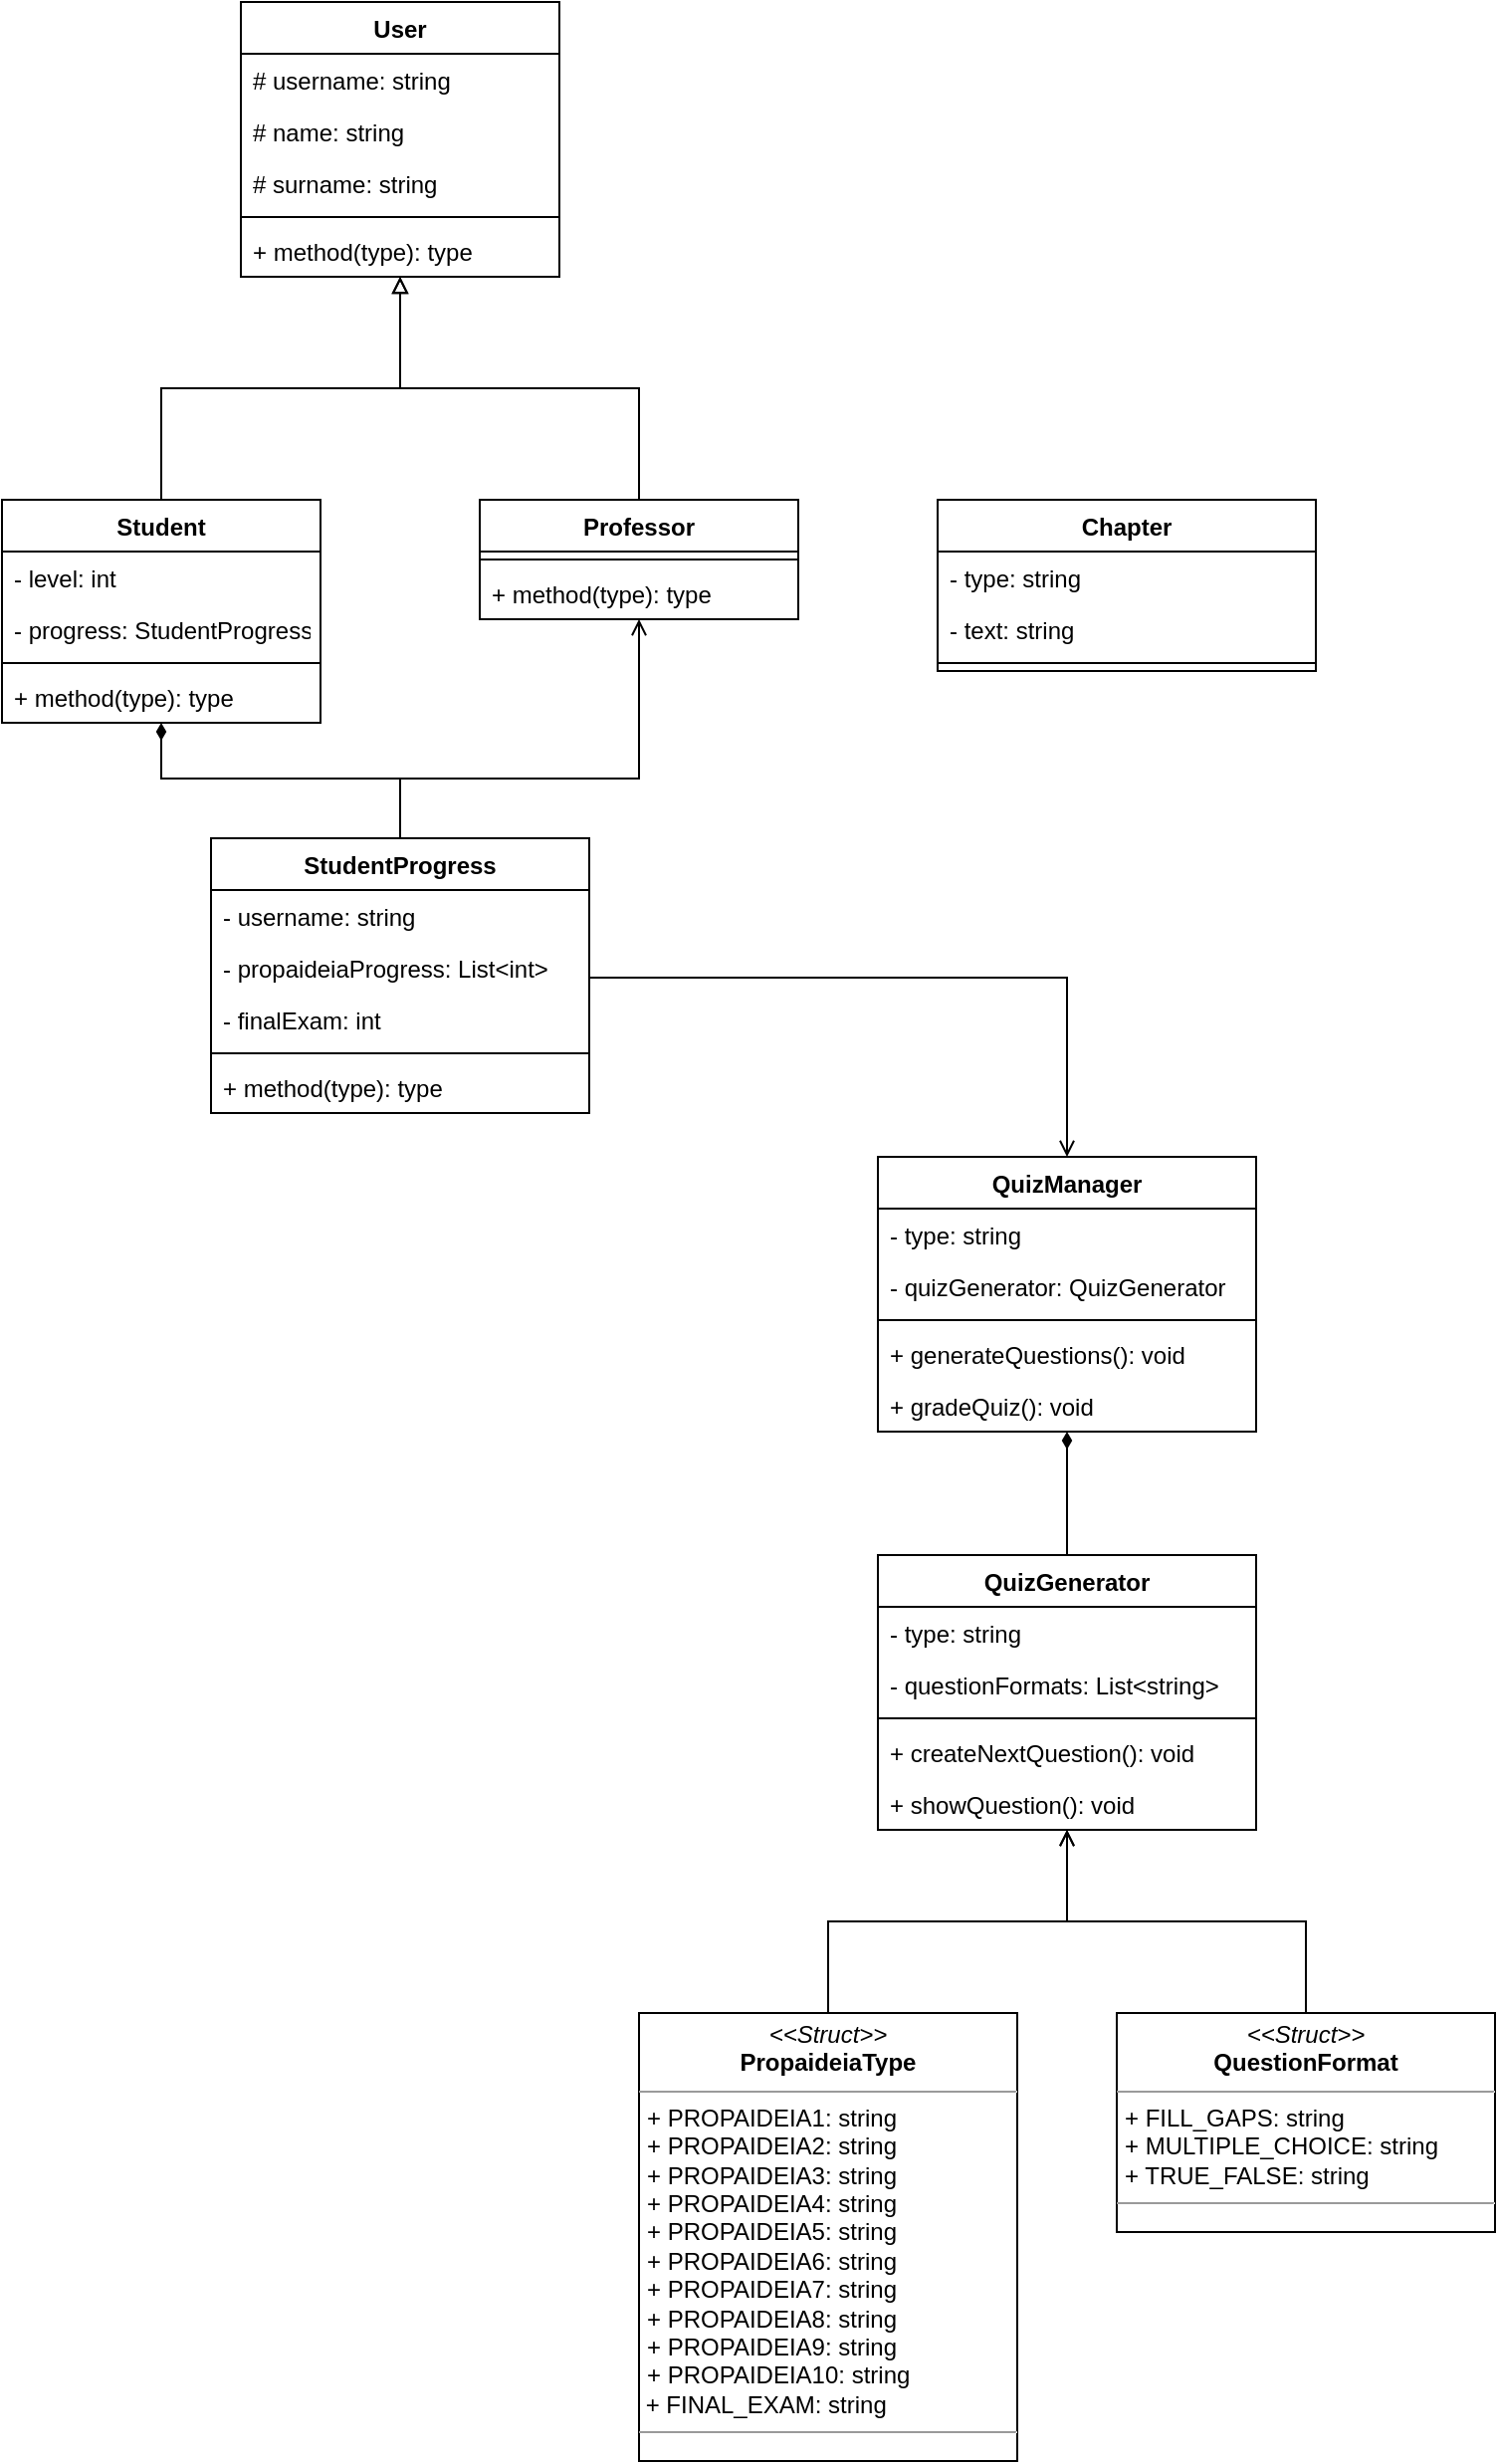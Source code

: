 <mxfile version="13.1.2" type="device"><diagram id="8R4pxFIFg6E5DNV9EoaP" name="Page-1"><mxGraphModel dx="1422" dy="762" grid="1" gridSize="10" guides="1" tooltips="1" connect="1" arrows="1" fold="1" page="1" pageScale="1" pageWidth="850" pageHeight="1100" math="0" shadow="0"><root><mxCell id="0"/><mxCell id="1" parent="0"/><mxCell id="NjzVKlOG0thsxFaobi8z-18" style="edgeStyle=orthogonalEdgeStyle;rounded=0;orthogonalLoop=1;jettySize=auto;html=1;exitX=0.5;exitY=0;exitDx=0;exitDy=0;endArrow=block;endFill=0;" parent="1" source="NjzVKlOG0thsxFaobi8z-5" target="NjzVKlOG0thsxFaobi8z-1" edge="1"><mxGeometry relative="1" as="geometry"/></mxCell><mxCell id="NjzVKlOG0thsxFaobi8z-19" style="edgeStyle=orthogonalEdgeStyle;rounded=0;orthogonalLoop=1;jettySize=auto;html=1;exitX=0.5;exitY=0;exitDx=0;exitDy=0;endArrow=block;endFill=0;" parent="1" source="NjzVKlOG0thsxFaobi8z-9" target="NjzVKlOG0thsxFaobi8z-1" edge="1"><mxGeometry relative="1" as="geometry"/></mxCell><mxCell id="NjzVKlOG0thsxFaobi8z-36" style="edgeStyle=orthogonalEdgeStyle;rounded=0;orthogonalLoop=1;jettySize=auto;html=1;exitX=0.5;exitY=0;exitDx=0;exitDy=0;endArrow=diamondThin;endFill=1;" parent="1" source="NjzVKlOG0thsxFaobi8z-20" target="NjzVKlOG0thsxFaobi8z-5" edge="1"><mxGeometry relative="1" as="geometry"><Array as="points"><mxPoint x="290" y="460"/><mxPoint x="170" y="460"/></Array></mxGeometry></mxCell><mxCell id="NjzVKlOG0thsxFaobi8z-37" style="edgeStyle=orthogonalEdgeStyle;rounded=0;orthogonalLoop=1;jettySize=auto;html=1;exitX=0.5;exitY=0;exitDx=0;exitDy=0;endArrow=open;endFill=0;" parent="1" source="NjzVKlOG0thsxFaobi8z-20" target="NjzVKlOG0thsxFaobi8z-9" edge="1"><mxGeometry relative="1" as="geometry"><Array as="points"><mxPoint x="290" y="460"/><mxPoint x="410" y="460"/></Array></mxGeometry></mxCell><mxCell id="NjzVKlOG0thsxFaobi8z-5" value="Student" style="swimlane;fontStyle=1;align=center;verticalAlign=top;childLayout=stackLayout;horizontal=1;startSize=26;horizontalStack=0;resizeParent=1;resizeParentMax=0;resizeLast=0;collapsible=1;marginBottom=0;" parent="1" vertex="1"><mxGeometry x="90" y="320" width="160" height="112" as="geometry"/></mxCell><mxCell id="NjzVKlOG0thsxFaobi8z-6" value="- level: int" style="text;strokeColor=none;fillColor=none;align=left;verticalAlign=top;spacingLeft=4;spacingRight=4;overflow=hidden;rotatable=0;points=[[0,0.5],[1,0.5]];portConstraint=eastwest;" parent="NjzVKlOG0thsxFaobi8z-5" vertex="1"><mxGeometry y="26" width="160" height="26" as="geometry"/></mxCell><mxCell id="NjzVKlOG0thsxFaobi8z-34" value="- progress: StudentProgress" style="text;strokeColor=none;fillColor=none;align=left;verticalAlign=top;spacingLeft=4;spacingRight=4;overflow=hidden;rotatable=0;points=[[0,0.5],[1,0.5]];portConstraint=eastwest;" parent="NjzVKlOG0thsxFaobi8z-5" vertex="1"><mxGeometry y="52" width="160" height="26" as="geometry"/></mxCell><mxCell id="NjzVKlOG0thsxFaobi8z-7" value="" style="line;strokeWidth=1;fillColor=none;align=left;verticalAlign=middle;spacingTop=-1;spacingLeft=3;spacingRight=3;rotatable=0;labelPosition=right;points=[];portConstraint=eastwest;" parent="NjzVKlOG0thsxFaobi8z-5" vertex="1"><mxGeometry y="78" width="160" height="8" as="geometry"/></mxCell><mxCell id="NjzVKlOG0thsxFaobi8z-8" value="+ method(type): type" style="text;strokeColor=none;fillColor=none;align=left;verticalAlign=top;spacingLeft=4;spacingRight=4;overflow=hidden;rotatable=0;points=[[0,0.5],[1,0.5]];portConstraint=eastwest;" parent="NjzVKlOG0thsxFaobi8z-5" vertex="1"><mxGeometry y="86" width="160" height="26" as="geometry"/></mxCell><mxCell id="NjzVKlOG0thsxFaobi8z-9" value="Professor" style="swimlane;fontStyle=1;align=center;verticalAlign=top;childLayout=stackLayout;horizontal=1;startSize=26;horizontalStack=0;resizeParent=1;resizeParentMax=0;resizeLast=0;collapsible=1;marginBottom=0;" parent="1" vertex="1"><mxGeometry x="330" y="320" width="160" height="60" as="geometry"/></mxCell><mxCell id="NjzVKlOG0thsxFaobi8z-11" value="" style="line;strokeWidth=1;fillColor=none;align=left;verticalAlign=middle;spacingTop=-1;spacingLeft=3;spacingRight=3;rotatable=0;labelPosition=right;points=[];portConstraint=eastwest;" parent="NjzVKlOG0thsxFaobi8z-9" vertex="1"><mxGeometry y="26" width="160" height="8" as="geometry"/></mxCell><mxCell id="NjzVKlOG0thsxFaobi8z-12" value="+ method(type): type" style="text;strokeColor=none;fillColor=none;align=left;verticalAlign=top;spacingLeft=4;spacingRight=4;overflow=hidden;rotatable=0;points=[[0,0.5],[1,0.5]];portConstraint=eastwest;" parent="NjzVKlOG0thsxFaobi8z-9" vertex="1"><mxGeometry y="34" width="160" height="26" as="geometry"/></mxCell><mxCell id="NjzVKlOG0thsxFaobi8z-49" style="edgeStyle=orthogonalEdgeStyle;rounded=0;orthogonalLoop=1;jettySize=auto;html=1;exitX=0.5;exitY=0;exitDx=0;exitDy=0;endArrow=open;endFill=0;" parent="1" source="NjzVKlOG0thsxFaobi8z-46" target="NjzVKlOG0thsxFaobi8z-38" edge="1"><mxGeometry relative="1" as="geometry"/></mxCell><mxCell id="NjzVKlOG0thsxFaobi8z-1" value="User" style="swimlane;fontStyle=1;align=center;verticalAlign=top;childLayout=stackLayout;horizontal=1;startSize=26;horizontalStack=0;resizeParent=1;resizeParentMax=0;resizeLast=0;collapsible=1;marginBottom=0;" parent="1" vertex="1"><mxGeometry x="210" y="70" width="160" height="138" as="geometry"/></mxCell><mxCell id="NjzVKlOG0thsxFaobi8z-2" value="# username: string" style="text;strokeColor=none;fillColor=none;align=left;verticalAlign=top;spacingLeft=4;spacingRight=4;overflow=hidden;rotatable=0;points=[[0,0.5],[1,0.5]];portConstraint=eastwest;" parent="NjzVKlOG0thsxFaobi8z-1" vertex="1"><mxGeometry y="26" width="160" height="26" as="geometry"/></mxCell><mxCell id="dYY1yFguc7FcrHTyrSl1-2" value="# name: string" style="text;strokeColor=none;fillColor=none;align=left;verticalAlign=top;spacingLeft=4;spacingRight=4;overflow=hidden;rotatable=0;points=[[0,0.5],[1,0.5]];portConstraint=eastwest;" vertex="1" parent="NjzVKlOG0thsxFaobi8z-1"><mxGeometry y="52" width="160" height="26" as="geometry"/></mxCell><mxCell id="dYY1yFguc7FcrHTyrSl1-3" value="# surname: string" style="text;strokeColor=none;fillColor=none;align=left;verticalAlign=top;spacingLeft=4;spacingRight=4;overflow=hidden;rotatable=0;points=[[0,0.5],[1,0.5]];portConstraint=eastwest;" vertex="1" parent="NjzVKlOG0thsxFaobi8z-1"><mxGeometry y="78" width="160" height="26" as="geometry"/></mxCell><mxCell id="NjzVKlOG0thsxFaobi8z-3" value="" style="line;strokeWidth=1;fillColor=none;align=left;verticalAlign=middle;spacingTop=-1;spacingLeft=3;spacingRight=3;rotatable=0;labelPosition=right;points=[];portConstraint=eastwest;" parent="NjzVKlOG0thsxFaobi8z-1" vertex="1"><mxGeometry y="104" width="160" height="8" as="geometry"/></mxCell><mxCell id="NjzVKlOG0thsxFaobi8z-4" value="+ method(type): type" style="text;strokeColor=none;fillColor=none;align=left;verticalAlign=top;spacingLeft=4;spacingRight=4;overflow=hidden;rotatable=0;points=[[0,0.5],[1,0.5]];portConstraint=eastwest;" parent="NjzVKlOG0thsxFaobi8z-1" vertex="1"><mxGeometry y="112" width="160" height="26" as="geometry"/></mxCell><mxCell id="NjzVKlOG0thsxFaobi8z-46" value="&lt;p style=&quot;margin: 0px ; margin-top: 4px ; text-align: center&quot;&gt;&lt;i&gt;&amp;lt;&amp;lt;Struct&amp;gt;&amp;gt;&lt;/i&gt;&lt;br&gt;&lt;span style=&quot;font-weight: 700&quot;&gt;PropaideiaType&lt;/span&gt;&lt;br&gt;&lt;/p&gt;&lt;hr size=&quot;1&quot;&gt;&lt;p style=&quot;margin: 0px ; margin-left: 4px&quot;&gt;+ PROPAIDEIA1: string&lt;/p&gt;&lt;p style=&quot;margin: 0px ; margin-left: 4px&quot;&gt;+ PROPAIDEIA2: string&lt;/p&gt;&lt;div&gt;&lt;p style=&quot;margin: 0px 0px 0px 4px&quot;&gt;+ PROPAIDEIA3: string&lt;/p&gt;&lt;/div&gt;&lt;div&gt;&lt;p style=&quot;margin: 0px 0px 0px 4px&quot;&gt;+ PROPAIDEIA4: string&lt;/p&gt;&lt;/div&gt;&lt;div&gt;&lt;p style=&quot;margin: 0px 0px 0px 4px&quot;&gt;+ PROPAIDEIA5: string&lt;/p&gt;&lt;/div&gt;&lt;div&gt;&lt;p style=&quot;margin: 0px 0px 0px 4px&quot;&gt;+ PROPAIDEIA6: string&lt;/p&gt;&lt;/div&gt;&lt;div&gt;&lt;p style=&quot;margin: 0px 0px 0px 4px&quot;&gt;+ PROPAIDEIA7: string&lt;/p&gt;&lt;/div&gt;&lt;div&gt;&lt;p style=&quot;margin: 0px 0px 0px 4px&quot;&gt;+ PROPAIDEIA8: string&lt;/p&gt;&lt;/div&gt;&lt;div&gt;&lt;p style=&quot;margin: 0px 0px 0px 4px&quot;&gt;+ PROPAIDEIA9: string&lt;/p&gt;&lt;/div&gt;&lt;div&gt;&lt;p style=&quot;margin: 0px 0px 0px 4px&quot;&gt;+ PROPAIDEIA10: string&lt;/p&gt;&lt;/div&gt;&lt;div&gt;&amp;nbsp;+ FINAL_EXAM: string&lt;/div&gt;&lt;hr size=&quot;1&quot;&gt;&lt;p style=&quot;margin: 0px ; margin-left: 4px&quot;&gt;&lt;br&gt;&lt;/p&gt;" style="verticalAlign=top;align=left;overflow=fill;fontSize=12;fontFamily=Helvetica;html=1;" parent="1" vertex="1"><mxGeometry x="410" y="1080" width="190" height="225" as="geometry"/></mxCell><mxCell id="NjzVKlOG0thsxFaobi8z-50" style="edgeStyle=orthogonalEdgeStyle;rounded=0;orthogonalLoop=1;jettySize=auto;html=1;exitX=0.5;exitY=0;exitDx=0;exitDy=0;endArrow=open;endFill=0;" parent="1" source="NjzVKlOG0thsxFaobi8z-48" target="NjzVKlOG0thsxFaobi8z-38" edge="1"><mxGeometry relative="1" as="geometry"/></mxCell><mxCell id="NjzVKlOG0thsxFaobi8z-48" value="&lt;p style=&quot;margin: 0px ; margin-top: 4px ; text-align: center&quot;&gt;&lt;i&gt;&amp;lt;&amp;lt;Struct&amp;gt;&amp;gt;&lt;/i&gt;&lt;br&gt;&lt;span style=&quot;font-weight: 700&quot;&gt;QuestionFormat&lt;/span&gt;&lt;br&gt;&lt;/p&gt;&lt;hr size=&quot;1&quot;&gt;&lt;p style=&quot;margin: 0px ; margin-left: 4px&quot;&gt;+ FILL_GAPS: string&lt;/p&gt;&lt;p style=&quot;margin: 0px ; margin-left: 4px&quot;&gt;+ MULTIPLE_CHOICE: string&lt;br&gt;&lt;/p&gt;&lt;p style=&quot;margin: 0px ; margin-left: 4px&quot;&gt;+ TRUE_FALSE: string&lt;br&gt;&lt;/p&gt;&lt;hr size=&quot;1&quot;&gt;&lt;p style=&quot;margin: 0px ; margin-left: 4px&quot;&gt;&lt;br&gt;&lt;/p&gt;" style="verticalAlign=top;align=left;overflow=fill;fontSize=12;fontFamily=Helvetica;html=1;" parent="1" vertex="1"><mxGeometry x="650" y="1080" width="190" height="110" as="geometry"/></mxCell><mxCell id="NjzVKlOG0thsxFaobi8z-58" style="edgeStyle=orthogonalEdgeStyle;rounded=0;orthogonalLoop=1;jettySize=auto;html=1;exitX=0.5;exitY=0;exitDx=0;exitDy=0;endArrow=diamondThin;endFill=1;" parent="1" source="NjzVKlOG0thsxFaobi8z-38" target="NjzVKlOG0thsxFaobi8z-52" edge="1"><mxGeometry relative="1" as="geometry"/></mxCell><mxCell id="NjzVKlOG0thsxFaobi8z-38" value="QuizGenerator" style="swimlane;fontStyle=1;align=center;verticalAlign=top;childLayout=stackLayout;horizontal=1;startSize=26;horizontalStack=0;resizeParent=1;resizeParentMax=0;resizeLast=0;collapsible=1;marginBottom=0;" parent="1" vertex="1"><mxGeometry x="530" y="850" width="190" height="138" as="geometry"/></mxCell><mxCell id="NjzVKlOG0thsxFaobi8z-39" value="- type: string" style="text;strokeColor=none;fillColor=none;align=left;verticalAlign=top;spacingLeft=4;spacingRight=4;overflow=hidden;rotatable=0;points=[[0,0.5],[1,0.5]];portConstraint=eastwest;" parent="NjzVKlOG0thsxFaobi8z-38" vertex="1"><mxGeometry y="26" width="190" height="26" as="geometry"/></mxCell><mxCell id="NjzVKlOG0thsxFaobi8z-47" value="- questionFormats: List&lt;string&gt;" style="text;strokeColor=none;fillColor=none;align=left;verticalAlign=top;spacingLeft=4;spacingRight=4;overflow=hidden;rotatable=0;points=[[0,0.5],[1,0.5]];portConstraint=eastwest;" parent="NjzVKlOG0thsxFaobi8z-38" vertex="1"><mxGeometry y="52" width="190" height="26" as="geometry"/></mxCell><mxCell id="NjzVKlOG0thsxFaobi8z-40" value="" style="line;strokeWidth=1;fillColor=none;align=left;verticalAlign=middle;spacingTop=-1;spacingLeft=3;spacingRight=3;rotatable=0;labelPosition=right;points=[];portConstraint=eastwest;" parent="NjzVKlOG0thsxFaobi8z-38" vertex="1"><mxGeometry y="78" width="190" height="8" as="geometry"/></mxCell><mxCell id="NjzVKlOG0thsxFaobi8z-41" value="+ createNextQuestion(): void" style="text;strokeColor=none;fillColor=none;align=left;verticalAlign=top;spacingLeft=4;spacingRight=4;overflow=hidden;rotatable=0;points=[[0,0.5],[1,0.5]];portConstraint=eastwest;" parent="NjzVKlOG0thsxFaobi8z-38" vertex="1"><mxGeometry y="86" width="190" height="26" as="geometry"/></mxCell><mxCell id="NjzVKlOG0thsxFaobi8z-51" value="+ showQuestion(): void" style="text;strokeColor=none;fillColor=none;align=left;verticalAlign=top;spacingLeft=4;spacingRight=4;overflow=hidden;rotatable=0;points=[[0,0.5],[1,0.5]];portConstraint=eastwest;" parent="NjzVKlOG0thsxFaobi8z-38" vertex="1"><mxGeometry y="112" width="190" height="26" as="geometry"/></mxCell><mxCell id="NjzVKlOG0thsxFaobi8z-59" style="edgeStyle=orthogonalEdgeStyle;rounded=0;orthogonalLoop=1;jettySize=auto;html=1;exitX=0.5;exitY=0;exitDx=0;exitDy=0;endArrow=none;endFill=0;startArrow=open;startFill=0;" parent="1" source="NjzVKlOG0thsxFaobi8z-52" target="NjzVKlOG0thsxFaobi8z-20" edge="1"><mxGeometry relative="1" as="geometry"><Array as="points"><mxPoint x="625" y="560"/></Array></mxGeometry></mxCell><mxCell id="NjzVKlOG0thsxFaobi8z-52" value="QuizManager" style="swimlane;fontStyle=1;align=center;verticalAlign=top;childLayout=stackLayout;horizontal=1;startSize=26;horizontalStack=0;resizeParent=1;resizeParentMax=0;resizeLast=0;collapsible=1;marginBottom=0;" parent="1" vertex="1"><mxGeometry x="530" y="650" width="190" height="138" as="geometry"/></mxCell><mxCell id="NjzVKlOG0thsxFaobi8z-53" value="- type: string" style="text;strokeColor=none;fillColor=none;align=left;verticalAlign=top;spacingLeft=4;spacingRight=4;overflow=hidden;rotatable=0;points=[[0,0.5],[1,0.5]];portConstraint=eastwest;" parent="NjzVKlOG0thsxFaobi8z-52" vertex="1"><mxGeometry y="26" width="190" height="26" as="geometry"/></mxCell><mxCell id="NjzVKlOG0thsxFaobi8z-54" value="- quizGenerator: QuizGenerator" style="text;strokeColor=none;fillColor=none;align=left;verticalAlign=top;spacingLeft=4;spacingRight=4;overflow=hidden;rotatable=0;points=[[0,0.5],[1,0.5]];portConstraint=eastwest;" parent="NjzVKlOG0thsxFaobi8z-52" vertex="1"><mxGeometry y="52" width="190" height="26" as="geometry"/></mxCell><mxCell id="NjzVKlOG0thsxFaobi8z-55" value="" style="line;strokeWidth=1;fillColor=none;align=left;verticalAlign=middle;spacingTop=-1;spacingLeft=3;spacingRight=3;rotatable=0;labelPosition=right;points=[];portConstraint=eastwest;" parent="NjzVKlOG0thsxFaobi8z-52" vertex="1"><mxGeometry y="78" width="190" height="8" as="geometry"/></mxCell><mxCell id="NjzVKlOG0thsxFaobi8z-56" value="+ generateQuestions(): void" style="text;strokeColor=none;fillColor=none;align=left;verticalAlign=top;spacingLeft=4;spacingRight=4;overflow=hidden;rotatable=0;points=[[0,0.5],[1,0.5]];portConstraint=eastwest;" parent="NjzVKlOG0thsxFaobi8z-52" vertex="1"><mxGeometry y="86" width="190" height="26" as="geometry"/></mxCell><mxCell id="NjzVKlOG0thsxFaobi8z-57" value="+ gradeQuiz(): void" style="text;strokeColor=none;fillColor=none;align=left;verticalAlign=top;spacingLeft=4;spacingRight=4;overflow=hidden;rotatable=0;points=[[0,0.5],[1,0.5]];portConstraint=eastwest;" parent="NjzVKlOG0thsxFaobi8z-52" vertex="1"><mxGeometry y="112" width="190" height="26" as="geometry"/></mxCell><mxCell id="NjzVKlOG0thsxFaobi8z-60" value="Chapter" style="swimlane;fontStyle=1;align=center;verticalAlign=top;childLayout=stackLayout;horizontal=1;startSize=26;horizontalStack=0;resizeParent=1;resizeParentMax=0;resizeLast=0;collapsible=1;marginBottom=0;" parent="1" vertex="1"><mxGeometry x="560" y="320" width="190" height="86" as="geometry"/></mxCell><mxCell id="NjzVKlOG0thsxFaobi8z-61" value="- type: string" style="text;strokeColor=none;fillColor=none;align=left;verticalAlign=top;spacingLeft=4;spacingRight=4;overflow=hidden;rotatable=0;points=[[0,0.5],[1,0.5]];portConstraint=eastwest;" parent="NjzVKlOG0thsxFaobi8z-60" vertex="1"><mxGeometry y="26" width="190" height="26" as="geometry"/></mxCell><mxCell id="NjzVKlOG0thsxFaobi8z-62" value="- text: string" style="text;strokeColor=none;fillColor=none;align=left;verticalAlign=top;spacingLeft=4;spacingRight=4;overflow=hidden;rotatable=0;points=[[0,0.5],[1,0.5]];portConstraint=eastwest;" parent="NjzVKlOG0thsxFaobi8z-60" vertex="1"><mxGeometry y="52" width="190" height="26" as="geometry"/></mxCell><mxCell id="NjzVKlOG0thsxFaobi8z-63" value="" style="line;strokeWidth=1;fillColor=none;align=left;verticalAlign=middle;spacingTop=-1;spacingLeft=3;spacingRight=3;rotatable=0;labelPosition=right;points=[];portConstraint=eastwest;" parent="NjzVKlOG0thsxFaobi8z-60" vertex="1"><mxGeometry y="78" width="190" height="8" as="geometry"/></mxCell><mxCell id="NjzVKlOG0thsxFaobi8z-20" value="StudentProgress" style="swimlane;fontStyle=1;align=center;verticalAlign=top;childLayout=stackLayout;horizontal=1;startSize=26;horizontalStack=0;resizeParent=1;resizeParentMax=0;resizeLast=0;collapsible=1;marginBottom=0;" parent="1" vertex="1"><mxGeometry x="195" y="490" width="190" height="138" as="geometry"/></mxCell><mxCell id="NjzVKlOG0thsxFaobi8z-21" value="- username: string" style="text;strokeColor=none;fillColor=none;align=left;verticalAlign=top;spacingLeft=4;spacingRight=4;overflow=hidden;rotatable=0;points=[[0,0.5],[1,0.5]];portConstraint=eastwest;" parent="NjzVKlOG0thsxFaobi8z-20" vertex="1"><mxGeometry y="26" width="190" height="26" as="geometry"/></mxCell><mxCell id="NjzVKlOG0thsxFaobi8z-24" value="- propaideiaProgress: List&lt;int&gt;" style="text;strokeColor=none;fillColor=none;align=left;verticalAlign=top;spacingLeft=4;spacingRight=4;overflow=hidden;rotatable=0;points=[[0,0.5],[1,0.5]];portConstraint=eastwest;" parent="NjzVKlOG0thsxFaobi8z-20" vertex="1"><mxGeometry y="52" width="190" height="26" as="geometry"/></mxCell><mxCell id="NjzVKlOG0thsxFaobi8z-35" value="- finalExam: int" style="text;strokeColor=none;fillColor=none;align=left;verticalAlign=top;spacingLeft=4;spacingRight=4;overflow=hidden;rotatable=0;points=[[0,0.5],[1,0.5]];portConstraint=eastwest;" parent="NjzVKlOG0thsxFaobi8z-20" vertex="1"><mxGeometry y="78" width="190" height="26" as="geometry"/></mxCell><mxCell id="NjzVKlOG0thsxFaobi8z-22" value="" style="line;strokeWidth=1;fillColor=none;align=left;verticalAlign=middle;spacingTop=-1;spacingLeft=3;spacingRight=3;rotatable=0;labelPosition=right;points=[];portConstraint=eastwest;" parent="NjzVKlOG0thsxFaobi8z-20" vertex="1"><mxGeometry y="104" width="190" height="8" as="geometry"/></mxCell><mxCell id="NjzVKlOG0thsxFaobi8z-23" value="+ method(type): type" style="text;strokeColor=none;fillColor=none;align=left;verticalAlign=top;spacingLeft=4;spacingRight=4;overflow=hidden;rotatable=0;points=[[0,0.5],[1,0.5]];portConstraint=eastwest;" parent="NjzVKlOG0thsxFaobi8z-20" vertex="1"><mxGeometry y="112" width="190" height="26" as="geometry"/></mxCell></root></mxGraphModel></diagram></mxfile>